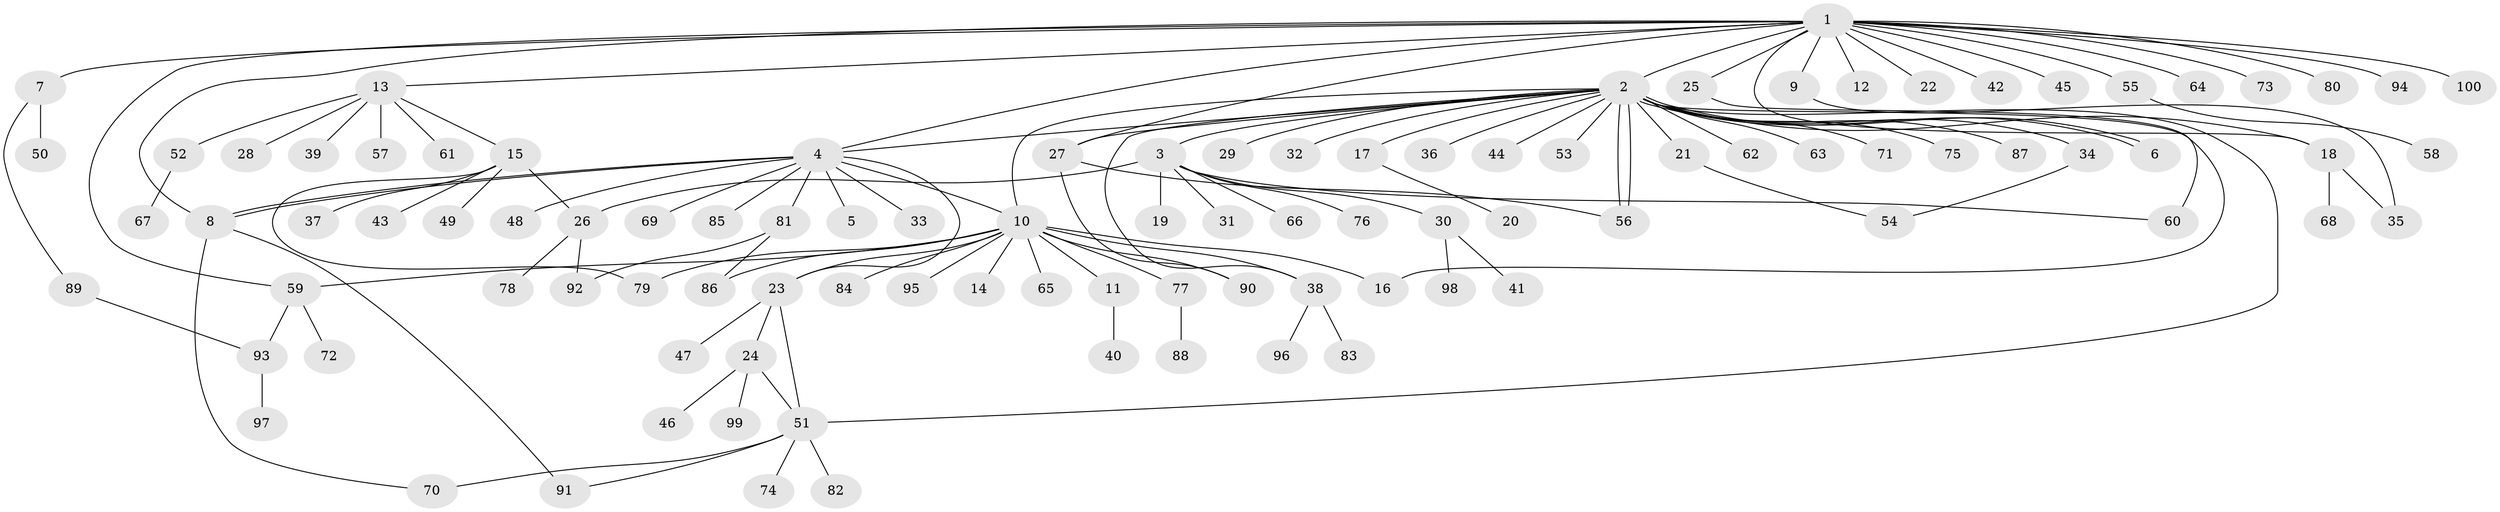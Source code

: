 // Generated by graph-tools (version 1.1) at 2025/38/02/21/25 10:38:54]
// undirected, 100 vertices, 125 edges
graph export_dot {
graph [start="1"]
  node [color=gray90,style=filled];
  1;
  2;
  3;
  4;
  5;
  6;
  7;
  8;
  9;
  10;
  11;
  12;
  13;
  14;
  15;
  16;
  17;
  18;
  19;
  20;
  21;
  22;
  23;
  24;
  25;
  26;
  27;
  28;
  29;
  30;
  31;
  32;
  33;
  34;
  35;
  36;
  37;
  38;
  39;
  40;
  41;
  42;
  43;
  44;
  45;
  46;
  47;
  48;
  49;
  50;
  51;
  52;
  53;
  54;
  55;
  56;
  57;
  58;
  59;
  60;
  61;
  62;
  63;
  64;
  65;
  66;
  67;
  68;
  69;
  70;
  71;
  72;
  73;
  74;
  75;
  76;
  77;
  78;
  79;
  80;
  81;
  82;
  83;
  84;
  85;
  86;
  87;
  88;
  89;
  90;
  91;
  92;
  93;
  94;
  95;
  96;
  97;
  98;
  99;
  100;
  1 -- 2;
  1 -- 4;
  1 -- 7;
  1 -- 8;
  1 -- 9;
  1 -- 12;
  1 -- 13;
  1 -- 18;
  1 -- 22;
  1 -- 25;
  1 -- 27;
  1 -- 42;
  1 -- 45;
  1 -- 55;
  1 -- 59;
  1 -- 64;
  1 -- 73;
  1 -- 80;
  1 -- 94;
  1 -- 100;
  2 -- 3;
  2 -- 4;
  2 -- 6;
  2 -- 6;
  2 -- 10;
  2 -- 16;
  2 -- 17;
  2 -- 18;
  2 -- 21;
  2 -- 27;
  2 -- 29;
  2 -- 32;
  2 -- 34;
  2 -- 36;
  2 -- 38;
  2 -- 44;
  2 -- 51;
  2 -- 53;
  2 -- 56;
  2 -- 56;
  2 -- 62;
  2 -- 63;
  2 -- 71;
  2 -- 75;
  2 -- 87;
  3 -- 19;
  3 -- 26;
  3 -- 30;
  3 -- 31;
  3 -- 60;
  3 -- 66;
  3 -- 76;
  4 -- 5;
  4 -- 8;
  4 -- 8;
  4 -- 10;
  4 -- 23;
  4 -- 33;
  4 -- 48;
  4 -- 69;
  4 -- 81;
  4 -- 85;
  7 -- 50;
  7 -- 89;
  8 -- 70;
  8 -- 91;
  9 -- 35;
  10 -- 11;
  10 -- 14;
  10 -- 16;
  10 -- 23;
  10 -- 38;
  10 -- 59;
  10 -- 65;
  10 -- 77;
  10 -- 79;
  10 -- 84;
  10 -- 86;
  10 -- 90;
  10 -- 95;
  11 -- 40;
  13 -- 15;
  13 -- 28;
  13 -- 39;
  13 -- 52;
  13 -- 57;
  13 -- 61;
  15 -- 26;
  15 -- 37;
  15 -- 43;
  15 -- 49;
  15 -- 79;
  17 -- 20;
  18 -- 35;
  18 -- 68;
  21 -- 54;
  23 -- 24;
  23 -- 47;
  23 -- 51;
  24 -- 46;
  24 -- 51;
  24 -- 99;
  25 -- 60;
  26 -- 78;
  26 -- 92;
  27 -- 56;
  27 -- 90;
  30 -- 41;
  30 -- 98;
  34 -- 54;
  38 -- 83;
  38 -- 96;
  51 -- 70;
  51 -- 74;
  51 -- 82;
  51 -- 91;
  52 -- 67;
  55 -- 58;
  59 -- 72;
  59 -- 93;
  77 -- 88;
  81 -- 86;
  81 -- 92;
  89 -- 93;
  93 -- 97;
}
